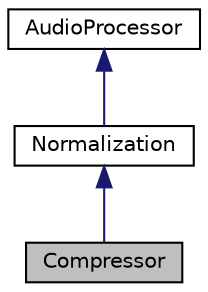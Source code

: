 digraph "Compressor"
{
 // LATEX_PDF_SIZE
  edge [fontname="Helvetica",fontsize="10",labelfontname="Helvetica",labelfontsize="10"];
  node [fontname="Helvetica",fontsize="10",shape=record];
  Node1 [label="Compressor",height=0.2,width=0.4,color="black", fillcolor="grey75", style="filled", fontcolor="black",tooltip=" "];
  Node2 -> Node1 [dir="back",color="midnightblue",fontsize="10",style="solid"];
  Node2 [label="Normalization",height=0.2,width=0.4,color="black", fillcolor="white", style="filled",URL="$d6/d51/classNormalization.html",tooltip=" "];
  Node3 -> Node2 [dir="back",color="midnightblue",fontsize="10",style="solid"];
  Node3 [label="AudioProcessor",height=0.2,width=0.4,color="black", fillcolor="white", style="filled",URL="$d5/db2/classAudioProcessor.html",tooltip=" "];
}
